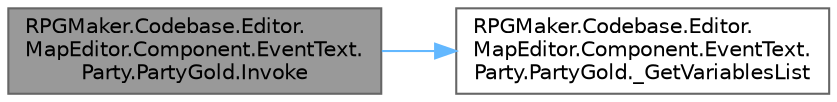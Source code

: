 digraph "RPGMaker.Codebase.Editor.MapEditor.Component.EventText.Party.PartyGold.Invoke"
{
 // LATEX_PDF_SIZE
  bgcolor="transparent";
  edge [fontname=Helvetica,fontsize=10,labelfontname=Helvetica,labelfontsize=10];
  node [fontname=Helvetica,fontsize=10,shape=box,height=0.2,width=0.4];
  rankdir="LR";
  Node1 [id="Node000001",label="RPGMaker.Codebase.Editor.\lMapEditor.Component.EventText.\lParty.PartyGold.Invoke",height=0.2,width=0.4,color="gray40", fillcolor="grey60", style="filled", fontcolor="black",tooltip="😁 実行"];
  Node1 -> Node2 [id="edge1_Node000001_Node000002",color="steelblue1",style="solid",tooltip=" "];
  Node2 [id="Node000002",label="RPGMaker.Codebase.Editor.\lMapEditor.Component.EventText.\lParty.PartyGold._GetVariablesList",height=0.2,width=0.4,color="grey40", fillcolor="white", style="filled",URL="$d8/d03/class_r_p_g_maker_1_1_codebase_1_1_editor_1_1_map_editor_1_1_component_1_1_event_text_1_1_party_1_1_party_gold.html#adb54000d12d4c81d5dee37c9a8d22d01",tooltip="😁 変数のリスト取得"];
}
